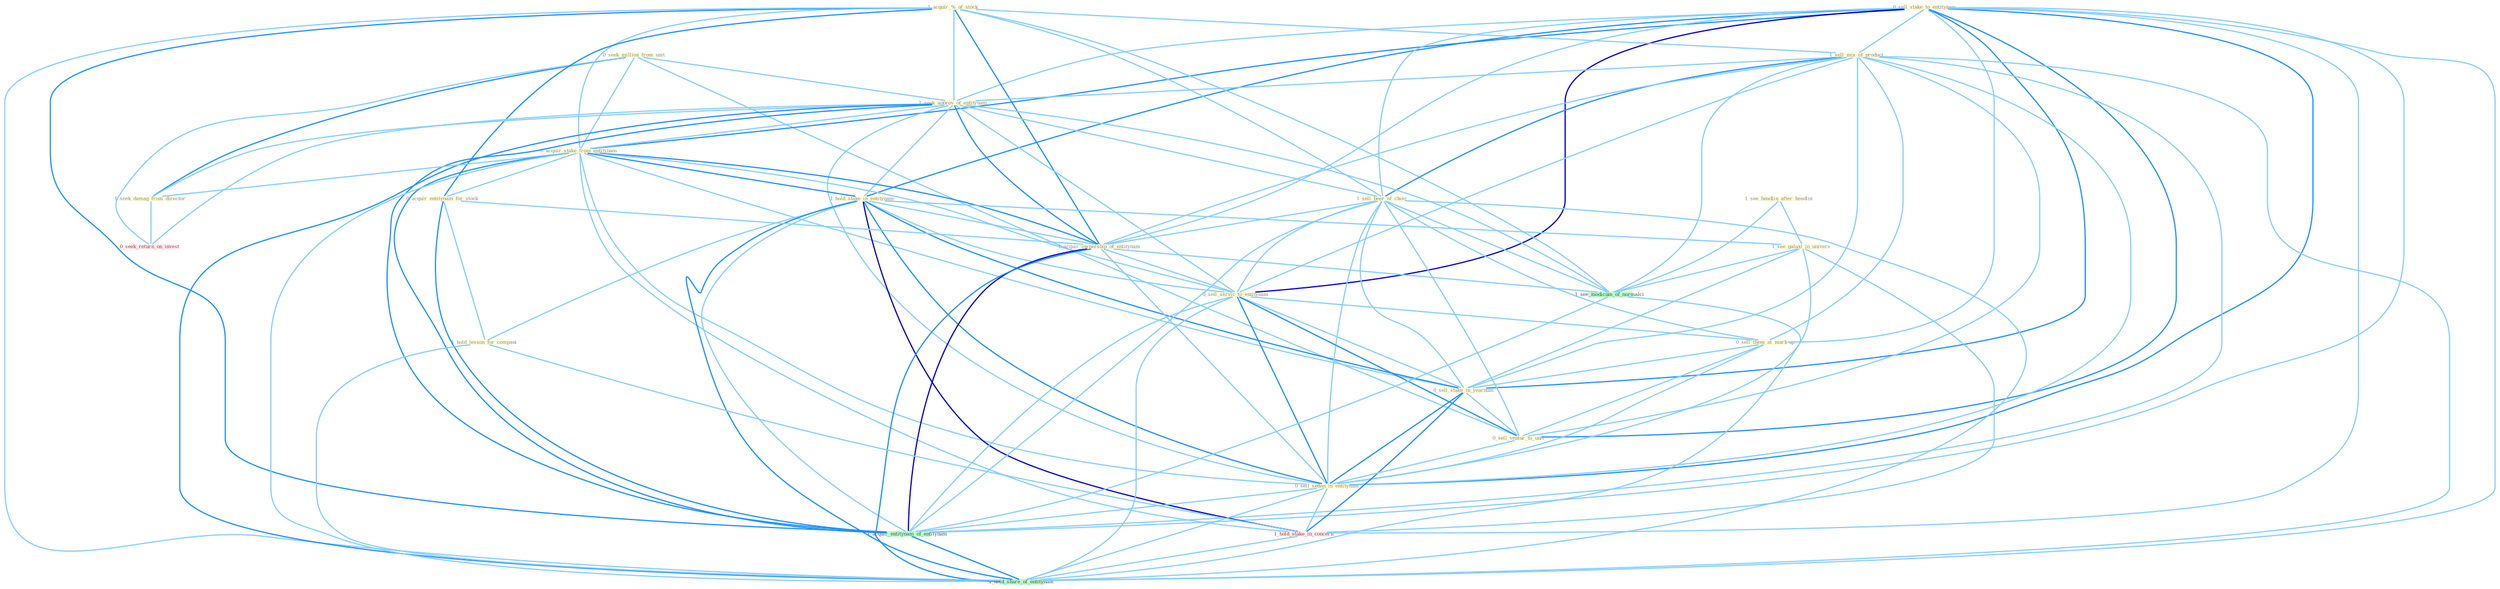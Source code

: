 Graph G{ 
    node
    [shape=polygon,style=filled,width=.5,height=.06,color="#BDFCC9",fixedsize=true,fontsize=4,
    fontcolor="#2f4f4f"];
    {node
    [color="#ffffe0", fontcolor="#8b7d6b"] "0_seek_million_from_unit " "0_sell_stake_to_entitynam " "1_acquir_%_of_stock " "1_sell_mix_of_product " "1_seek_approv_of_entitynam " "0_acquir_stake_from_entitynam " "1_see_headlin_after_headlin " "1_seek_damag_from_director " "1_hold_stake_in_entitynam " "1_see_galaxi_in_univers " "1_sell_beer_of_choic " "0_acquir_entitynam_for_stock " "1_acquir_ownership_of_entitynam " "0_sell_servic_to_entitynam " "0_sell_them_at_mark-up " "1_hold_lesson_for_compani " "0_sell_stake_in_yearnum " "0_sell_ventur_to_unit " "0_sell_sedan_in_entitynam "}
{node [color="#fff0f5", fontcolor="#b22222"] "1_hold_stake_in_concern " "0_seek_return_on_invest "}
edge [color="#B0E2FF"];

	"0_seek_million_from_unit " -- "1_seek_approv_of_entitynam " [w="1", color="#87cefa" ];
	"0_seek_million_from_unit " -- "0_acquir_stake_from_entitynam " [w="1", color="#87cefa" ];
	"0_seek_million_from_unit " -- "1_seek_damag_from_director " [w="2", color="#1e90ff" , len=0.8];
	"0_seek_million_from_unit " -- "0_sell_ventur_to_unit " [w="1", color="#87cefa" ];
	"0_seek_million_from_unit " -- "0_seek_return_on_invest " [w="1", color="#87cefa" ];
	"0_sell_stake_to_entitynam " -- "1_sell_mix_of_product " [w="1", color="#87cefa" ];
	"0_sell_stake_to_entitynam " -- "1_seek_approv_of_entitynam " [w="1", color="#87cefa" ];
	"0_sell_stake_to_entitynam " -- "0_acquir_stake_from_entitynam " [w="2", color="#1e90ff" , len=0.8];
	"0_sell_stake_to_entitynam " -- "1_hold_stake_in_entitynam " [w="2", color="#1e90ff" , len=0.8];
	"0_sell_stake_to_entitynam " -- "1_sell_beer_of_choic " [w="1", color="#87cefa" ];
	"0_sell_stake_to_entitynam " -- "1_acquir_ownership_of_entitynam " [w="1", color="#87cefa" ];
	"0_sell_stake_to_entitynam " -- "0_sell_servic_to_entitynam " [w="3", color="#0000cd" , len=0.6];
	"0_sell_stake_to_entitynam " -- "0_sell_them_at_mark-up " [w="1", color="#87cefa" ];
	"0_sell_stake_to_entitynam " -- "0_sell_stake_in_yearnum " [w="2", color="#1e90ff" , len=0.8];
	"0_sell_stake_to_entitynam " -- "0_sell_ventur_to_unit " [w="2", color="#1e90ff" , len=0.8];
	"0_sell_stake_to_entitynam " -- "0_sell_sedan_in_entitynam " [w="2", color="#1e90ff" , len=0.8];
	"0_sell_stake_to_entitynam " -- "1_hold_stake_in_concern " [w="1", color="#87cefa" ];
	"0_sell_stake_to_entitynam " -- "1_acquir_entitynam_of_entitynam " [w="1", color="#87cefa" ];
	"0_sell_stake_to_entitynam " -- "1_hold_share_of_entitynam " [w="1", color="#87cefa" ];
	"1_acquir_%_of_stock " -- "1_sell_mix_of_product " [w="1", color="#87cefa" ];
	"1_acquir_%_of_stock " -- "1_seek_approv_of_entitynam " [w="1", color="#87cefa" ];
	"1_acquir_%_of_stock " -- "0_acquir_stake_from_entitynam " [w="1", color="#87cefa" ];
	"1_acquir_%_of_stock " -- "1_sell_beer_of_choic " [w="1", color="#87cefa" ];
	"1_acquir_%_of_stock " -- "0_acquir_entitynam_for_stock " [w="2", color="#1e90ff" , len=0.8];
	"1_acquir_%_of_stock " -- "1_acquir_ownership_of_entitynam " [w="2", color="#1e90ff" , len=0.8];
	"1_acquir_%_of_stock " -- "1_see_modicum_of_normalci " [w="1", color="#87cefa" ];
	"1_acquir_%_of_stock " -- "1_acquir_entitynam_of_entitynam " [w="2", color="#1e90ff" , len=0.8];
	"1_acquir_%_of_stock " -- "1_hold_share_of_entitynam " [w="1", color="#87cefa" ];
	"1_sell_mix_of_product " -- "1_seek_approv_of_entitynam " [w="1", color="#87cefa" ];
	"1_sell_mix_of_product " -- "1_sell_beer_of_choic " [w="2", color="#1e90ff" , len=0.8];
	"1_sell_mix_of_product " -- "1_acquir_ownership_of_entitynam " [w="1", color="#87cefa" ];
	"1_sell_mix_of_product " -- "0_sell_servic_to_entitynam " [w="1", color="#87cefa" ];
	"1_sell_mix_of_product " -- "0_sell_them_at_mark-up " [w="1", color="#87cefa" ];
	"1_sell_mix_of_product " -- "0_sell_stake_in_yearnum " [w="1", color="#87cefa" ];
	"1_sell_mix_of_product " -- "0_sell_ventur_to_unit " [w="1", color="#87cefa" ];
	"1_sell_mix_of_product " -- "0_sell_sedan_in_entitynam " [w="1", color="#87cefa" ];
	"1_sell_mix_of_product " -- "1_see_modicum_of_normalci " [w="1", color="#87cefa" ];
	"1_sell_mix_of_product " -- "1_acquir_entitynam_of_entitynam " [w="1", color="#87cefa" ];
	"1_sell_mix_of_product " -- "1_hold_share_of_entitynam " [w="1", color="#87cefa" ];
	"1_seek_approv_of_entitynam " -- "0_acquir_stake_from_entitynam " [w="1", color="#87cefa" ];
	"1_seek_approv_of_entitynam " -- "1_seek_damag_from_director " [w="1", color="#87cefa" ];
	"1_seek_approv_of_entitynam " -- "1_hold_stake_in_entitynam " [w="1", color="#87cefa" ];
	"1_seek_approv_of_entitynam " -- "1_sell_beer_of_choic " [w="1", color="#87cefa" ];
	"1_seek_approv_of_entitynam " -- "1_acquir_ownership_of_entitynam " [w="2", color="#1e90ff" , len=0.8];
	"1_seek_approv_of_entitynam " -- "0_sell_servic_to_entitynam " [w="1", color="#87cefa" ];
	"1_seek_approv_of_entitynam " -- "0_sell_sedan_in_entitynam " [w="1", color="#87cefa" ];
	"1_seek_approv_of_entitynam " -- "0_seek_return_on_invest " [w="1", color="#87cefa" ];
	"1_seek_approv_of_entitynam " -- "1_see_modicum_of_normalci " [w="1", color="#87cefa" ];
	"1_seek_approv_of_entitynam " -- "1_acquir_entitynam_of_entitynam " [w="2", color="#1e90ff" , len=0.8];
	"1_seek_approv_of_entitynam " -- "1_hold_share_of_entitynam " [w="2", color="#1e90ff" , len=0.8];
	"0_acquir_stake_from_entitynam " -- "1_seek_damag_from_director " [w="1", color="#87cefa" ];
	"0_acquir_stake_from_entitynam " -- "1_hold_stake_in_entitynam " [w="2", color="#1e90ff" , len=0.8];
	"0_acquir_stake_from_entitynam " -- "0_acquir_entitynam_for_stock " [w="1", color="#87cefa" ];
	"0_acquir_stake_from_entitynam " -- "1_acquir_ownership_of_entitynam " [w="2", color="#1e90ff" , len=0.8];
	"0_acquir_stake_from_entitynam " -- "0_sell_servic_to_entitynam " [w="1", color="#87cefa" ];
	"0_acquir_stake_from_entitynam " -- "0_sell_stake_in_yearnum " [w="1", color="#87cefa" ];
	"0_acquir_stake_from_entitynam " -- "0_sell_sedan_in_entitynam " [w="1", color="#87cefa" ];
	"0_acquir_stake_from_entitynam " -- "1_hold_stake_in_concern " [w="1", color="#87cefa" ];
	"0_acquir_stake_from_entitynam " -- "1_acquir_entitynam_of_entitynam " [w="2", color="#1e90ff" , len=0.8];
	"0_acquir_stake_from_entitynam " -- "1_hold_share_of_entitynam " [w="1", color="#87cefa" ];
	"1_see_headlin_after_headlin " -- "1_see_galaxi_in_univers " [w="1", color="#87cefa" ];
	"1_see_headlin_after_headlin " -- "1_see_modicum_of_normalci " [w="1", color="#87cefa" ];
	"1_seek_damag_from_director " -- "0_seek_return_on_invest " [w="1", color="#87cefa" ];
	"1_hold_stake_in_entitynam " -- "1_see_galaxi_in_univers " [w="1", color="#87cefa" ];
	"1_hold_stake_in_entitynam " -- "1_acquir_ownership_of_entitynam " [w="1", color="#87cefa" ];
	"1_hold_stake_in_entitynam " -- "0_sell_servic_to_entitynam " [w="1", color="#87cefa" ];
	"1_hold_stake_in_entitynam " -- "1_hold_lesson_for_compani " [w="1", color="#87cefa" ];
	"1_hold_stake_in_entitynam " -- "0_sell_stake_in_yearnum " [w="2", color="#1e90ff" , len=0.8];
	"1_hold_stake_in_entitynam " -- "0_sell_sedan_in_entitynam " [w="2", color="#1e90ff" , len=0.8];
	"1_hold_stake_in_entitynam " -- "1_hold_stake_in_concern " [w="3", color="#0000cd" , len=0.6];
	"1_hold_stake_in_entitynam " -- "1_acquir_entitynam_of_entitynam " [w="1", color="#87cefa" ];
	"1_hold_stake_in_entitynam " -- "1_hold_share_of_entitynam " [w="2", color="#1e90ff" , len=0.8];
	"1_see_galaxi_in_univers " -- "0_sell_stake_in_yearnum " [w="1", color="#87cefa" ];
	"1_see_galaxi_in_univers " -- "0_sell_sedan_in_entitynam " [w="1", color="#87cefa" ];
	"1_see_galaxi_in_univers " -- "1_hold_stake_in_concern " [w="1", color="#87cefa" ];
	"1_see_galaxi_in_univers " -- "1_see_modicum_of_normalci " [w="1", color="#87cefa" ];
	"1_sell_beer_of_choic " -- "1_acquir_ownership_of_entitynam " [w="1", color="#87cefa" ];
	"1_sell_beer_of_choic " -- "0_sell_servic_to_entitynam " [w="1", color="#87cefa" ];
	"1_sell_beer_of_choic " -- "0_sell_them_at_mark-up " [w="1", color="#87cefa" ];
	"1_sell_beer_of_choic " -- "0_sell_stake_in_yearnum " [w="1", color="#87cefa" ];
	"1_sell_beer_of_choic " -- "0_sell_ventur_to_unit " [w="1", color="#87cefa" ];
	"1_sell_beer_of_choic " -- "0_sell_sedan_in_entitynam " [w="1", color="#87cefa" ];
	"1_sell_beer_of_choic " -- "1_see_modicum_of_normalci " [w="1", color="#87cefa" ];
	"1_sell_beer_of_choic " -- "1_acquir_entitynam_of_entitynam " [w="1", color="#87cefa" ];
	"1_sell_beer_of_choic " -- "1_hold_share_of_entitynam " [w="1", color="#87cefa" ];
	"0_acquir_entitynam_for_stock " -- "1_acquir_ownership_of_entitynam " [w="1", color="#87cefa" ];
	"0_acquir_entitynam_for_stock " -- "1_hold_lesson_for_compani " [w="1", color="#87cefa" ];
	"0_acquir_entitynam_for_stock " -- "1_acquir_entitynam_of_entitynam " [w="2", color="#1e90ff" , len=0.8];
	"1_acquir_ownership_of_entitynam " -- "0_sell_servic_to_entitynam " [w="1", color="#87cefa" ];
	"1_acquir_ownership_of_entitynam " -- "0_sell_sedan_in_entitynam " [w="1", color="#87cefa" ];
	"1_acquir_ownership_of_entitynam " -- "1_see_modicum_of_normalci " [w="1", color="#87cefa" ];
	"1_acquir_ownership_of_entitynam " -- "1_acquir_entitynam_of_entitynam " [w="3", color="#0000cd" , len=0.6];
	"1_acquir_ownership_of_entitynam " -- "1_hold_share_of_entitynam " [w="2", color="#1e90ff" , len=0.8];
	"0_sell_servic_to_entitynam " -- "0_sell_them_at_mark-up " [w="1", color="#87cefa" ];
	"0_sell_servic_to_entitynam " -- "0_sell_stake_in_yearnum " [w="1", color="#87cefa" ];
	"0_sell_servic_to_entitynam " -- "0_sell_ventur_to_unit " [w="2", color="#1e90ff" , len=0.8];
	"0_sell_servic_to_entitynam " -- "0_sell_sedan_in_entitynam " [w="2", color="#1e90ff" , len=0.8];
	"0_sell_servic_to_entitynam " -- "1_acquir_entitynam_of_entitynam " [w="1", color="#87cefa" ];
	"0_sell_servic_to_entitynam " -- "1_hold_share_of_entitynam " [w="1", color="#87cefa" ];
	"0_sell_them_at_mark-up " -- "0_sell_stake_in_yearnum " [w="1", color="#87cefa" ];
	"0_sell_them_at_mark-up " -- "0_sell_ventur_to_unit " [w="1", color="#87cefa" ];
	"0_sell_them_at_mark-up " -- "0_sell_sedan_in_entitynam " [w="1", color="#87cefa" ];
	"1_hold_lesson_for_compani " -- "1_hold_stake_in_concern " [w="1", color="#87cefa" ];
	"1_hold_lesson_for_compani " -- "1_hold_share_of_entitynam " [w="1", color="#87cefa" ];
	"0_sell_stake_in_yearnum " -- "0_sell_ventur_to_unit " [w="1", color="#87cefa" ];
	"0_sell_stake_in_yearnum " -- "0_sell_sedan_in_entitynam " [w="2", color="#1e90ff" , len=0.8];
	"0_sell_stake_in_yearnum " -- "1_hold_stake_in_concern " [w="2", color="#1e90ff" , len=0.8];
	"0_sell_ventur_to_unit " -- "0_sell_sedan_in_entitynam " [w="1", color="#87cefa" ];
	"0_sell_sedan_in_entitynam " -- "1_hold_stake_in_concern " [w="1", color="#87cefa" ];
	"0_sell_sedan_in_entitynam " -- "1_acquir_entitynam_of_entitynam " [w="1", color="#87cefa" ];
	"0_sell_sedan_in_entitynam " -- "1_hold_share_of_entitynam " [w="1", color="#87cefa" ];
	"1_hold_stake_in_concern " -- "1_hold_share_of_entitynam " [w="1", color="#87cefa" ];
	"1_see_modicum_of_normalci " -- "1_acquir_entitynam_of_entitynam " [w="1", color="#87cefa" ];
	"1_see_modicum_of_normalci " -- "1_hold_share_of_entitynam " [w="1", color="#87cefa" ];
	"1_acquir_entitynam_of_entitynam " -- "1_hold_share_of_entitynam " [w="2", color="#1e90ff" , len=0.8];
}